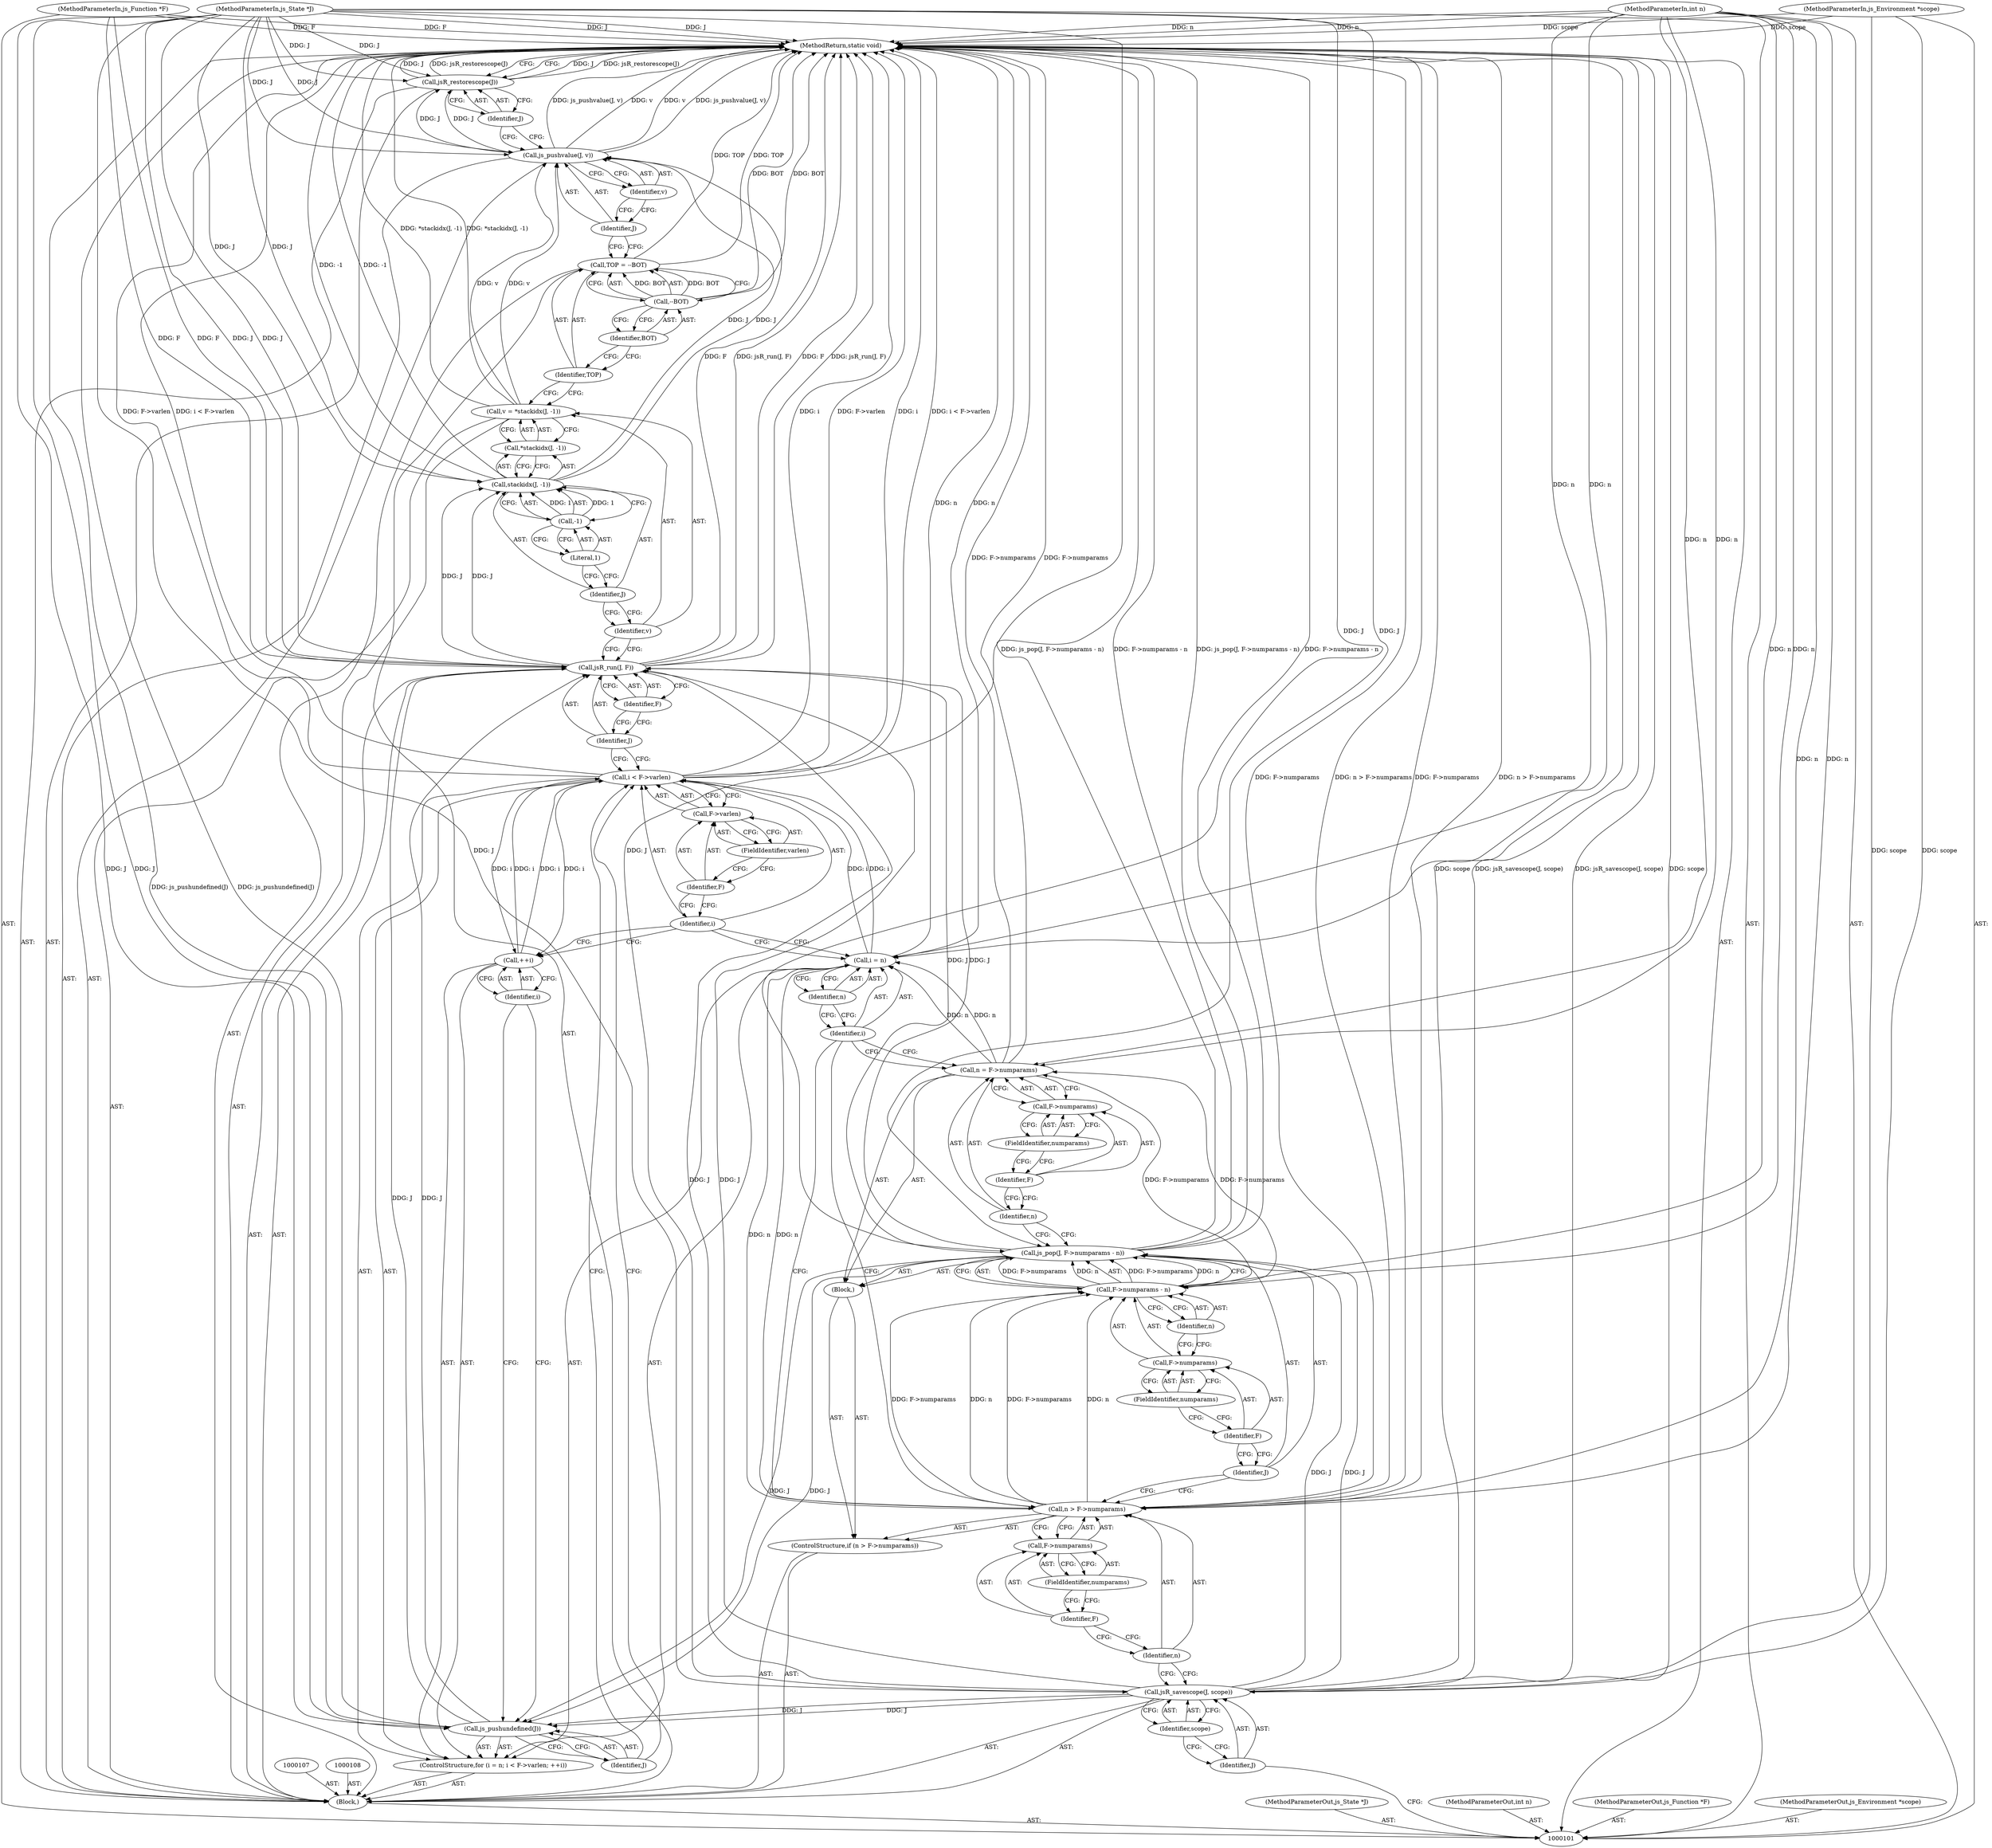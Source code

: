 digraph "1_ghostscript_77ab465f1c394bb77f00966cd950650f3f53cb24" {
"1000163" [label="(MethodReturn,static void)"];
"1000102" [label="(MethodParameterIn,js_State *J)"];
"1000247" [label="(MethodParameterOut,js_State *J)"];
"1000103" [label="(MethodParameterIn,int n)"];
"1000248" [label="(MethodParameterOut,int n)"];
"1000104" [label="(MethodParameterIn,js_Function *F)"];
"1000249" [label="(MethodParameterOut,js_Function *F)"];
"1000105" [label="(MethodParameterIn,js_Environment *scope)"];
"1000250" [label="(MethodParameterOut,js_Environment *scope)"];
"1000126" [label="(Call,n = F->numparams)"];
"1000127" [label="(Identifier,n)"];
"1000128" [label="(Call,F->numparams)"];
"1000129" [label="(Identifier,F)"];
"1000130" [label="(FieldIdentifier,numparams)"];
"1000132" [label="(Call,i = n)"];
"1000133" [label="(Identifier,i)"];
"1000134" [label="(Identifier,n)"];
"1000135" [label="(Call,i < F->varlen)"];
"1000136" [label="(Identifier,i)"];
"1000137" [label="(Call,F->varlen)"];
"1000138" [label="(Identifier,F)"];
"1000139" [label="(FieldIdentifier,varlen)"];
"1000140" [label="(Call,++i)"];
"1000141" [label="(Identifier,i)"];
"1000131" [label="(ControlStructure,for (i = n; i < F->varlen; ++i))"];
"1000143" [label="(Identifier,J)"];
"1000142" [label="(Call,js_pushundefined(J))"];
"1000144" [label="(Call,jsR_run(J, F))"];
"1000146" [label="(Identifier,F)"];
"1000145" [label="(Identifier,J)"];
"1000147" [label="(Call,v = *stackidx(J, -1))"];
"1000148" [label="(Identifier,v)"];
"1000151" [label="(Identifier,J)"];
"1000152" [label="(Call,-1)"];
"1000153" [label="(Literal,1)"];
"1000149" [label="(Call,*stackidx(J, -1))"];
"1000150" [label="(Call,stackidx(J, -1))"];
"1000154" [label="(Call,TOP = --BOT)"];
"1000155" [label="(Identifier,TOP)"];
"1000156" [label="(Call,--BOT)"];
"1000157" [label="(Identifier,BOT)"];
"1000158" [label="(Call,js_pushvalue(J, v))"];
"1000159" [label="(Identifier,J)"];
"1000160" [label="(Identifier,v)"];
"1000106" [label="(Block,)"];
"1000161" [label="(Call,jsR_restorescope(J))"];
"1000162" [label="(Identifier,J)"];
"1000110" [label="(Identifier,J)"];
"1000111" [label="(Identifier,scope)"];
"1000109" [label="(Call,jsR_savescope(J, scope))"];
"1000113" [label="(Call,n > F->numparams)"];
"1000114" [label="(Identifier,n)"];
"1000115" [label="(Call,F->numparams)"];
"1000116" [label="(Identifier,F)"];
"1000117" [label="(FieldIdentifier,numparams)"];
"1000118" [label="(Block,)"];
"1000112" [label="(ControlStructure,if (n > F->numparams))"];
"1000119" [label="(Call,js_pop(J, F->numparams - n))"];
"1000120" [label="(Identifier,J)"];
"1000121" [label="(Call,F->numparams - n)"];
"1000122" [label="(Call,F->numparams)"];
"1000123" [label="(Identifier,F)"];
"1000124" [label="(FieldIdentifier,numparams)"];
"1000125" [label="(Identifier,n)"];
"1000163" -> "1000101"  [label="AST: "];
"1000163" -> "1000161"  [label="CFG: "];
"1000142" -> "1000163"  [label="DDG: js_pushundefined(J)"];
"1000156" -> "1000163"  [label="DDG: BOT"];
"1000104" -> "1000163"  [label="DDG: F"];
"1000105" -> "1000163"  [label="DDG: scope"];
"1000158" -> "1000163"  [label="DDG: v"];
"1000158" -> "1000163"  [label="DDG: js_pushvalue(J, v)"];
"1000147" -> "1000163"  [label="DDG: *stackidx(J, -1)"];
"1000102" -> "1000163"  [label="DDG: J"];
"1000135" -> "1000163"  [label="DDG: i"];
"1000135" -> "1000163"  [label="DDG: i < F->varlen"];
"1000135" -> "1000163"  [label="DDG: F->varlen"];
"1000119" -> "1000163"  [label="DDG: js_pop(J, F->numparams - n)"];
"1000119" -> "1000163"  [label="DDG: F->numparams - n"];
"1000150" -> "1000163"  [label="DDG: -1"];
"1000154" -> "1000163"  [label="DDG: TOP"];
"1000144" -> "1000163"  [label="DDG: jsR_run(J, F)"];
"1000144" -> "1000163"  [label="DDG: F"];
"1000132" -> "1000163"  [label="DDG: n"];
"1000103" -> "1000163"  [label="DDG: n"];
"1000113" -> "1000163"  [label="DDG: F->numparams"];
"1000113" -> "1000163"  [label="DDG: n > F->numparams"];
"1000126" -> "1000163"  [label="DDG: F->numparams"];
"1000161" -> "1000163"  [label="DDG: J"];
"1000161" -> "1000163"  [label="DDG: jsR_restorescope(J)"];
"1000109" -> "1000163"  [label="DDG: scope"];
"1000109" -> "1000163"  [label="DDG: jsR_savescope(J, scope)"];
"1000102" -> "1000101"  [label="AST: "];
"1000102" -> "1000163"  [label="DDG: J"];
"1000102" -> "1000109"  [label="DDG: J"];
"1000102" -> "1000119"  [label="DDG: J"];
"1000102" -> "1000142"  [label="DDG: J"];
"1000102" -> "1000144"  [label="DDG: J"];
"1000102" -> "1000150"  [label="DDG: J"];
"1000102" -> "1000158"  [label="DDG: J"];
"1000102" -> "1000161"  [label="DDG: J"];
"1000247" -> "1000101"  [label="AST: "];
"1000103" -> "1000101"  [label="AST: "];
"1000103" -> "1000163"  [label="DDG: n"];
"1000103" -> "1000113"  [label="DDG: n"];
"1000103" -> "1000121"  [label="DDG: n"];
"1000103" -> "1000126"  [label="DDG: n"];
"1000103" -> "1000132"  [label="DDG: n"];
"1000248" -> "1000101"  [label="AST: "];
"1000104" -> "1000101"  [label="AST: "];
"1000104" -> "1000163"  [label="DDG: F"];
"1000104" -> "1000144"  [label="DDG: F"];
"1000249" -> "1000101"  [label="AST: "];
"1000105" -> "1000101"  [label="AST: "];
"1000105" -> "1000163"  [label="DDG: scope"];
"1000105" -> "1000109"  [label="DDG: scope"];
"1000250" -> "1000101"  [label="AST: "];
"1000126" -> "1000118"  [label="AST: "];
"1000126" -> "1000128"  [label="CFG: "];
"1000127" -> "1000126"  [label="AST: "];
"1000128" -> "1000126"  [label="AST: "];
"1000133" -> "1000126"  [label="CFG: "];
"1000126" -> "1000163"  [label="DDG: F->numparams"];
"1000121" -> "1000126"  [label="DDG: F->numparams"];
"1000103" -> "1000126"  [label="DDG: n"];
"1000126" -> "1000132"  [label="DDG: n"];
"1000127" -> "1000126"  [label="AST: "];
"1000127" -> "1000119"  [label="CFG: "];
"1000129" -> "1000127"  [label="CFG: "];
"1000128" -> "1000126"  [label="AST: "];
"1000128" -> "1000130"  [label="CFG: "];
"1000129" -> "1000128"  [label="AST: "];
"1000130" -> "1000128"  [label="AST: "];
"1000126" -> "1000128"  [label="CFG: "];
"1000129" -> "1000128"  [label="AST: "];
"1000129" -> "1000127"  [label="CFG: "];
"1000130" -> "1000129"  [label="CFG: "];
"1000130" -> "1000128"  [label="AST: "];
"1000130" -> "1000129"  [label="CFG: "];
"1000128" -> "1000130"  [label="CFG: "];
"1000132" -> "1000131"  [label="AST: "];
"1000132" -> "1000134"  [label="CFG: "];
"1000133" -> "1000132"  [label="AST: "];
"1000134" -> "1000132"  [label="AST: "];
"1000136" -> "1000132"  [label="CFG: "];
"1000132" -> "1000163"  [label="DDG: n"];
"1000113" -> "1000132"  [label="DDG: n"];
"1000126" -> "1000132"  [label="DDG: n"];
"1000103" -> "1000132"  [label="DDG: n"];
"1000132" -> "1000135"  [label="DDG: i"];
"1000133" -> "1000132"  [label="AST: "];
"1000133" -> "1000126"  [label="CFG: "];
"1000133" -> "1000113"  [label="CFG: "];
"1000134" -> "1000133"  [label="CFG: "];
"1000134" -> "1000132"  [label="AST: "];
"1000134" -> "1000133"  [label="CFG: "];
"1000132" -> "1000134"  [label="CFG: "];
"1000135" -> "1000131"  [label="AST: "];
"1000135" -> "1000137"  [label="CFG: "];
"1000136" -> "1000135"  [label="AST: "];
"1000137" -> "1000135"  [label="AST: "];
"1000143" -> "1000135"  [label="CFG: "];
"1000145" -> "1000135"  [label="CFG: "];
"1000135" -> "1000163"  [label="DDG: i"];
"1000135" -> "1000163"  [label="DDG: i < F->varlen"];
"1000135" -> "1000163"  [label="DDG: F->varlen"];
"1000140" -> "1000135"  [label="DDG: i"];
"1000132" -> "1000135"  [label="DDG: i"];
"1000135" -> "1000140"  [label="DDG: i"];
"1000136" -> "1000135"  [label="AST: "];
"1000136" -> "1000132"  [label="CFG: "];
"1000136" -> "1000140"  [label="CFG: "];
"1000138" -> "1000136"  [label="CFG: "];
"1000137" -> "1000135"  [label="AST: "];
"1000137" -> "1000139"  [label="CFG: "];
"1000138" -> "1000137"  [label="AST: "];
"1000139" -> "1000137"  [label="AST: "];
"1000135" -> "1000137"  [label="CFG: "];
"1000138" -> "1000137"  [label="AST: "];
"1000138" -> "1000136"  [label="CFG: "];
"1000139" -> "1000138"  [label="CFG: "];
"1000139" -> "1000137"  [label="AST: "];
"1000139" -> "1000138"  [label="CFG: "];
"1000137" -> "1000139"  [label="CFG: "];
"1000140" -> "1000131"  [label="AST: "];
"1000140" -> "1000141"  [label="CFG: "];
"1000141" -> "1000140"  [label="AST: "];
"1000136" -> "1000140"  [label="CFG: "];
"1000140" -> "1000135"  [label="DDG: i"];
"1000135" -> "1000140"  [label="DDG: i"];
"1000141" -> "1000140"  [label="AST: "];
"1000141" -> "1000142"  [label="CFG: "];
"1000140" -> "1000141"  [label="CFG: "];
"1000131" -> "1000106"  [label="AST: "];
"1000132" -> "1000131"  [label="AST: "];
"1000135" -> "1000131"  [label="AST: "];
"1000140" -> "1000131"  [label="AST: "];
"1000142" -> "1000131"  [label="AST: "];
"1000143" -> "1000142"  [label="AST: "];
"1000143" -> "1000135"  [label="CFG: "];
"1000142" -> "1000143"  [label="CFG: "];
"1000142" -> "1000131"  [label="AST: "];
"1000142" -> "1000143"  [label="CFG: "];
"1000143" -> "1000142"  [label="AST: "];
"1000141" -> "1000142"  [label="CFG: "];
"1000142" -> "1000163"  [label="DDG: js_pushundefined(J)"];
"1000109" -> "1000142"  [label="DDG: J"];
"1000119" -> "1000142"  [label="DDG: J"];
"1000102" -> "1000142"  [label="DDG: J"];
"1000142" -> "1000144"  [label="DDG: J"];
"1000144" -> "1000106"  [label="AST: "];
"1000144" -> "1000146"  [label="CFG: "];
"1000145" -> "1000144"  [label="AST: "];
"1000146" -> "1000144"  [label="AST: "];
"1000148" -> "1000144"  [label="CFG: "];
"1000144" -> "1000163"  [label="DDG: jsR_run(J, F)"];
"1000144" -> "1000163"  [label="DDG: F"];
"1000142" -> "1000144"  [label="DDG: J"];
"1000109" -> "1000144"  [label="DDG: J"];
"1000119" -> "1000144"  [label="DDG: J"];
"1000102" -> "1000144"  [label="DDG: J"];
"1000104" -> "1000144"  [label="DDG: F"];
"1000144" -> "1000150"  [label="DDG: J"];
"1000146" -> "1000144"  [label="AST: "];
"1000146" -> "1000145"  [label="CFG: "];
"1000144" -> "1000146"  [label="CFG: "];
"1000145" -> "1000144"  [label="AST: "];
"1000145" -> "1000135"  [label="CFG: "];
"1000146" -> "1000145"  [label="CFG: "];
"1000147" -> "1000106"  [label="AST: "];
"1000147" -> "1000149"  [label="CFG: "];
"1000148" -> "1000147"  [label="AST: "];
"1000149" -> "1000147"  [label="AST: "];
"1000155" -> "1000147"  [label="CFG: "];
"1000147" -> "1000163"  [label="DDG: *stackidx(J, -1)"];
"1000147" -> "1000158"  [label="DDG: v"];
"1000148" -> "1000147"  [label="AST: "];
"1000148" -> "1000144"  [label="CFG: "];
"1000151" -> "1000148"  [label="CFG: "];
"1000151" -> "1000150"  [label="AST: "];
"1000151" -> "1000148"  [label="CFG: "];
"1000153" -> "1000151"  [label="CFG: "];
"1000152" -> "1000150"  [label="AST: "];
"1000152" -> "1000153"  [label="CFG: "];
"1000153" -> "1000152"  [label="AST: "];
"1000150" -> "1000152"  [label="CFG: "];
"1000152" -> "1000150"  [label="DDG: 1"];
"1000153" -> "1000152"  [label="AST: "];
"1000153" -> "1000151"  [label="CFG: "];
"1000152" -> "1000153"  [label="CFG: "];
"1000149" -> "1000147"  [label="AST: "];
"1000149" -> "1000150"  [label="CFG: "];
"1000150" -> "1000149"  [label="AST: "];
"1000147" -> "1000149"  [label="CFG: "];
"1000150" -> "1000149"  [label="AST: "];
"1000150" -> "1000152"  [label="CFG: "];
"1000151" -> "1000150"  [label="AST: "];
"1000152" -> "1000150"  [label="AST: "];
"1000149" -> "1000150"  [label="CFG: "];
"1000150" -> "1000163"  [label="DDG: -1"];
"1000144" -> "1000150"  [label="DDG: J"];
"1000102" -> "1000150"  [label="DDG: J"];
"1000152" -> "1000150"  [label="DDG: 1"];
"1000150" -> "1000158"  [label="DDG: J"];
"1000154" -> "1000106"  [label="AST: "];
"1000154" -> "1000156"  [label="CFG: "];
"1000155" -> "1000154"  [label="AST: "];
"1000156" -> "1000154"  [label="AST: "];
"1000159" -> "1000154"  [label="CFG: "];
"1000154" -> "1000163"  [label="DDG: TOP"];
"1000156" -> "1000154"  [label="DDG: BOT"];
"1000155" -> "1000154"  [label="AST: "];
"1000155" -> "1000147"  [label="CFG: "];
"1000157" -> "1000155"  [label="CFG: "];
"1000156" -> "1000154"  [label="AST: "];
"1000156" -> "1000157"  [label="CFG: "];
"1000157" -> "1000156"  [label="AST: "];
"1000154" -> "1000156"  [label="CFG: "];
"1000156" -> "1000163"  [label="DDG: BOT"];
"1000156" -> "1000154"  [label="DDG: BOT"];
"1000157" -> "1000156"  [label="AST: "];
"1000157" -> "1000155"  [label="CFG: "];
"1000156" -> "1000157"  [label="CFG: "];
"1000158" -> "1000106"  [label="AST: "];
"1000158" -> "1000160"  [label="CFG: "];
"1000159" -> "1000158"  [label="AST: "];
"1000160" -> "1000158"  [label="AST: "];
"1000162" -> "1000158"  [label="CFG: "];
"1000158" -> "1000163"  [label="DDG: v"];
"1000158" -> "1000163"  [label="DDG: js_pushvalue(J, v)"];
"1000150" -> "1000158"  [label="DDG: J"];
"1000102" -> "1000158"  [label="DDG: J"];
"1000147" -> "1000158"  [label="DDG: v"];
"1000158" -> "1000161"  [label="DDG: J"];
"1000159" -> "1000158"  [label="AST: "];
"1000159" -> "1000154"  [label="CFG: "];
"1000160" -> "1000159"  [label="CFG: "];
"1000160" -> "1000158"  [label="AST: "];
"1000160" -> "1000159"  [label="CFG: "];
"1000158" -> "1000160"  [label="CFG: "];
"1000106" -> "1000101"  [label="AST: "];
"1000107" -> "1000106"  [label="AST: "];
"1000108" -> "1000106"  [label="AST: "];
"1000109" -> "1000106"  [label="AST: "];
"1000112" -> "1000106"  [label="AST: "];
"1000131" -> "1000106"  [label="AST: "];
"1000144" -> "1000106"  [label="AST: "];
"1000147" -> "1000106"  [label="AST: "];
"1000154" -> "1000106"  [label="AST: "];
"1000158" -> "1000106"  [label="AST: "];
"1000161" -> "1000106"  [label="AST: "];
"1000161" -> "1000106"  [label="AST: "];
"1000161" -> "1000162"  [label="CFG: "];
"1000162" -> "1000161"  [label="AST: "];
"1000163" -> "1000161"  [label="CFG: "];
"1000161" -> "1000163"  [label="DDG: J"];
"1000161" -> "1000163"  [label="DDG: jsR_restorescope(J)"];
"1000158" -> "1000161"  [label="DDG: J"];
"1000102" -> "1000161"  [label="DDG: J"];
"1000162" -> "1000161"  [label="AST: "];
"1000162" -> "1000158"  [label="CFG: "];
"1000161" -> "1000162"  [label="CFG: "];
"1000110" -> "1000109"  [label="AST: "];
"1000110" -> "1000101"  [label="CFG: "];
"1000111" -> "1000110"  [label="CFG: "];
"1000111" -> "1000109"  [label="AST: "];
"1000111" -> "1000110"  [label="CFG: "];
"1000109" -> "1000111"  [label="CFG: "];
"1000109" -> "1000106"  [label="AST: "];
"1000109" -> "1000111"  [label="CFG: "];
"1000110" -> "1000109"  [label="AST: "];
"1000111" -> "1000109"  [label="AST: "];
"1000114" -> "1000109"  [label="CFG: "];
"1000109" -> "1000163"  [label="DDG: scope"];
"1000109" -> "1000163"  [label="DDG: jsR_savescope(J, scope)"];
"1000102" -> "1000109"  [label="DDG: J"];
"1000105" -> "1000109"  [label="DDG: scope"];
"1000109" -> "1000119"  [label="DDG: J"];
"1000109" -> "1000142"  [label="DDG: J"];
"1000109" -> "1000144"  [label="DDG: J"];
"1000113" -> "1000112"  [label="AST: "];
"1000113" -> "1000115"  [label="CFG: "];
"1000114" -> "1000113"  [label="AST: "];
"1000115" -> "1000113"  [label="AST: "];
"1000120" -> "1000113"  [label="CFG: "];
"1000133" -> "1000113"  [label="CFG: "];
"1000113" -> "1000163"  [label="DDG: F->numparams"];
"1000113" -> "1000163"  [label="DDG: n > F->numparams"];
"1000103" -> "1000113"  [label="DDG: n"];
"1000113" -> "1000121"  [label="DDG: F->numparams"];
"1000113" -> "1000121"  [label="DDG: n"];
"1000113" -> "1000132"  [label="DDG: n"];
"1000114" -> "1000113"  [label="AST: "];
"1000114" -> "1000109"  [label="CFG: "];
"1000116" -> "1000114"  [label="CFG: "];
"1000115" -> "1000113"  [label="AST: "];
"1000115" -> "1000117"  [label="CFG: "];
"1000116" -> "1000115"  [label="AST: "];
"1000117" -> "1000115"  [label="AST: "];
"1000113" -> "1000115"  [label="CFG: "];
"1000116" -> "1000115"  [label="AST: "];
"1000116" -> "1000114"  [label="CFG: "];
"1000117" -> "1000116"  [label="CFG: "];
"1000117" -> "1000115"  [label="AST: "];
"1000117" -> "1000116"  [label="CFG: "];
"1000115" -> "1000117"  [label="CFG: "];
"1000118" -> "1000112"  [label="AST: "];
"1000119" -> "1000118"  [label="AST: "];
"1000126" -> "1000118"  [label="AST: "];
"1000112" -> "1000106"  [label="AST: "];
"1000113" -> "1000112"  [label="AST: "];
"1000118" -> "1000112"  [label="AST: "];
"1000119" -> "1000118"  [label="AST: "];
"1000119" -> "1000121"  [label="CFG: "];
"1000120" -> "1000119"  [label="AST: "];
"1000121" -> "1000119"  [label="AST: "];
"1000127" -> "1000119"  [label="CFG: "];
"1000119" -> "1000163"  [label="DDG: js_pop(J, F->numparams - n)"];
"1000119" -> "1000163"  [label="DDG: F->numparams - n"];
"1000109" -> "1000119"  [label="DDG: J"];
"1000102" -> "1000119"  [label="DDG: J"];
"1000121" -> "1000119"  [label="DDG: F->numparams"];
"1000121" -> "1000119"  [label="DDG: n"];
"1000119" -> "1000142"  [label="DDG: J"];
"1000119" -> "1000144"  [label="DDG: J"];
"1000120" -> "1000119"  [label="AST: "];
"1000120" -> "1000113"  [label="CFG: "];
"1000123" -> "1000120"  [label="CFG: "];
"1000121" -> "1000119"  [label="AST: "];
"1000121" -> "1000125"  [label="CFG: "];
"1000122" -> "1000121"  [label="AST: "];
"1000125" -> "1000121"  [label="AST: "];
"1000119" -> "1000121"  [label="CFG: "];
"1000121" -> "1000119"  [label="DDG: F->numparams"];
"1000121" -> "1000119"  [label="DDG: n"];
"1000113" -> "1000121"  [label="DDG: F->numparams"];
"1000113" -> "1000121"  [label="DDG: n"];
"1000103" -> "1000121"  [label="DDG: n"];
"1000121" -> "1000126"  [label="DDG: F->numparams"];
"1000122" -> "1000121"  [label="AST: "];
"1000122" -> "1000124"  [label="CFG: "];
"1000123" -> "1000122"  [label="AST: "];
"1000124" -> "1000122"  [label="AST: "];
"1000125" -> "1000122"  [label="CFG: "];
"1000123" -> "1000122"  [label="AST: "];
"1000123" -> "1000120"  [label="CFG: "];
"1000124" -> "1000123"  [label="CFG: "];
"1000124" -> "1000122"  [label="AST: "];
"1000124" -> "1000123"  [label="CFG: "];
"1000122" -> "1000124"  [label="CFG: "];
"1000125" -> "1000121"  [label="AST: "];
"1000125" -> "1000122"  [label="CFG: "];
"1000121" -> "1000125"  [label="CFG: "];
}
